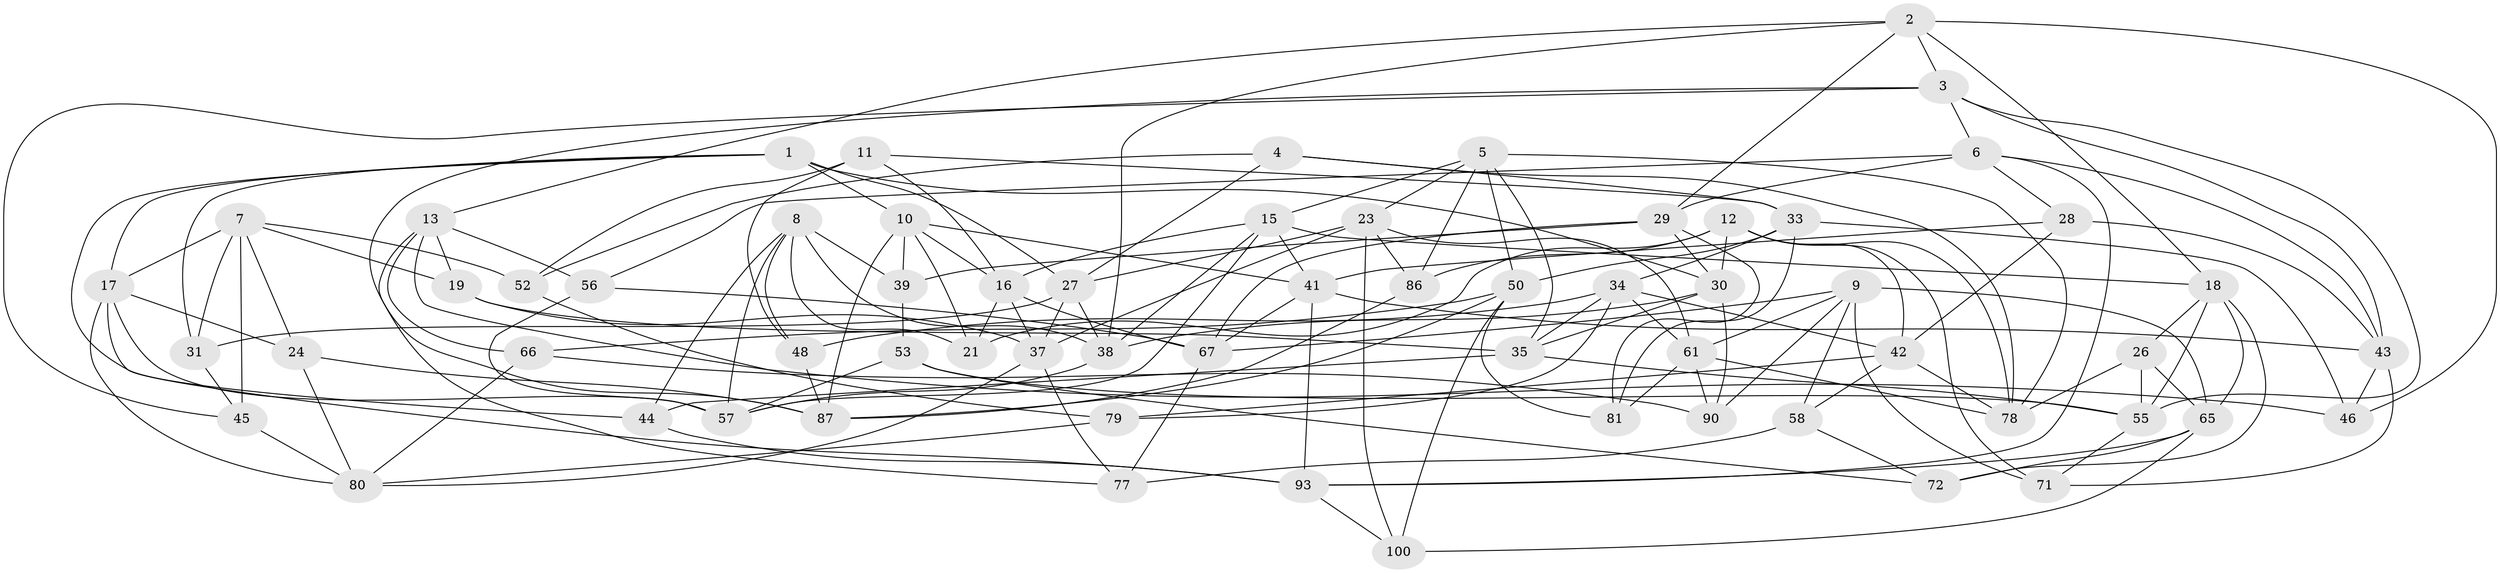 // original degree distribution, {4: 1.0}
// Generated by graph-tools (version 1.1) at 2025/39/02/21/25 10:39:01]
// undirected, 63 vertices, 163 edges
graph export_dot {
graph [start="1"]
  node [color=gray90,style=filled];
  1 [super="+36"];
  2 [super="+25"];
  3 [super="+82"];
  4;
  5 [super="+60"];
  6 [super="+49"];
  7 [super="+22"];
  8 [super="+20"];
  9 [super="+32"];
  10 [super="+51"];
  11;
  12 [super="+69"];
  13 [super="+14"];
  15 [super="+62"];
  16 [super="+70"];
  17 [super="+88"];
  18 [super="+63"];
  19;
  21;
  23 [super="+47"];
  24;
  26;
  27 [super="+40"];
  28;
  29 [super="+92"];
  30 [super="+64"];
  31;
  33 [super="+95"];
  34 [super="+73"];
  35 [super="+74"];
  37 [super="+98"];
  38 [super="+85"];
  39;
  41 [super="+97"];
  42 [super="+59"];
  43 [super="+91"];
  44;
  45;
  46;
  48;
  50 [super="+54"];
  52;
  53;
  55 [super="+75"];
  56;
  57 [super="+84"];
  58;
  61 [super="+96"];
  65 [super="+68"];
  66;
  67 [super="+76"];
  71;
  72;
  77;
  78 [super="+83"];
  79;
  80 [super="+89"];
  81;
  86;
  87 [super="+94"];
  90;
  93 [super="+99"];
  100;
  1 -- 44;
  1 -- 31;
  1 -- 10;
  1 -- 17;
  1 -- 27;
  1 -- 30;
  2 -- 18;
  2 -- 29;
  2 -- 46;
  2 -- 13;
  2 -- 3;
  2 -- 38;
  3 -- 45;
  3 -- 55;
  3 -- 43;
  3 -- 6;
  3 -- 87;
  4 -- 52;
  4 -- 27;
  4 -- 33;
  4 -- 78;
  5 -- 35;
  5 -- 15;
  5 -- 86;
  5 -- 23;
  5 -- 78;
  5 -- 50;
  6 -- 28;
  6 -- 56;
  6 -- 43;
  6 -- 93;
  6 -- 29;
  7 -- 31;
  7 -- 24;
  7 -- 19;
  7 -- 52;
  7 -- 45;
  7 -- 17;
  8 -- 44;
  8 -- 38;
  8 -- 57;
  8 -- 48;
  8 -- 21;
  8 -- 39;
  9 -- 71;
  9 -- 65;
  9 -- 61;
  9 -- 90;
  9 -- 67;
  9 -- 58;
  10 -- 87;
  10 -- 21;
  10 -- 16;
  10 -- 41;
  10 -- 39;
  11 -- 48;
  11 -- 33;
  11 -- 52;
  11 -- 16;
  12 -- 86;
  12 -- 42;
  12 -- 21;
  12 -- 71;
  12 -- 78;
  12 -- 30;
  13 -- 56;
  13 -- 46;
  13 -- 19;
  13 -- 66;
  13 -- 77;
  15 -- 18;
  15 -- 41;
  15 -- 57;
  15 -- 16;
  15 -- 38;
  16 -- 21;
  16 -- 37;
  16 -- 67;
  17 -- 80;
  17 -- 24;
  17 -- 57;
  17 -- 93;
  18 -- 55;
  18 -- 72;
  18 -- 26;
  18 -- 65;
  19 -- 37;
  19 -- 35;
  23 -- 100;
  23 -- 61;
  23 -- 27;
  23 -- 37;
  23 -- 86;
  24 -- 80;
  24 -- 87;
  26 -- 78;
  26 -- 55;
  26 -- 65;
  27 -- 37;
  27 -- 31;
  27 -- 38;
  28 -- 43;
  28 -- 41;
  28 -- 42;
  29 -- 67;
  29 -- 81;
  29 -- 30;
  29 -- 39;
  30 -- 38;
  30 -- 90;
  30 -- 35;
  31 -- 45;
  33 -- 46;
  33 -- 81;
  33 -- 34;
  33 -- 50;
  34 -- 79;
  34 -- 35;
  34 -- 48;
  34 -- 42;
  34 -- 61;
  35 -- 44;
  35 -- 55;
  37 -- 80;
  37 -- 77;
  38 -- 57;
  39 -- 53;
  41 -- 67;
  41 -- 93;
  41 -- 43;
  42 -- 58;
  42 -- 79;
  42 -- 78;
  43 -- 71;
  43 -- 46;
  44 -- 93;
  45 -- 80;
  48 -- 87;
  50 -- 66;
  50 -- 87;
  50 -- 81;
  50 -- 100;
  52 -- 79;
  53 -- 72;
  53 -- 57;
  53 -- 55;
  55 -- 71;
  56 -- 57;
  56 -- 67;
  58 -- 72;
  58 -- 77;
  61 -- 78;
  61 -- 81;
  61 -- 90;
  65 -- 72;
  65 -- 93;
  65 -- 100;
  66 -- 80;
  66 -- 90;
  67 -- 77;
  79 -- 80;
  86 -- 87;
  93 -- 100;
}
